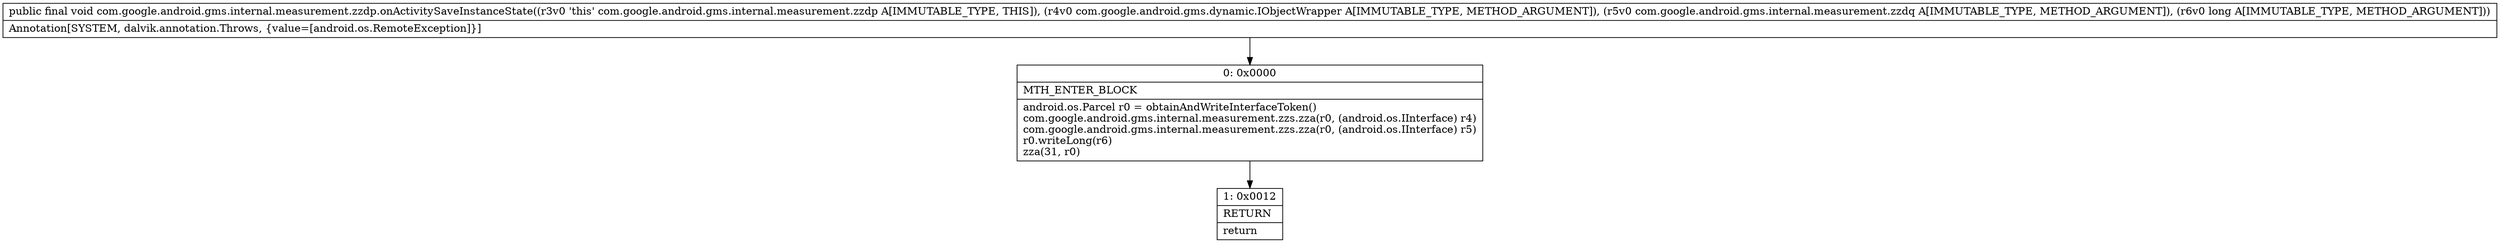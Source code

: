 digraph "CFG forcom.google.android.gms.internal.measurement.zzdp.onActivitySaveInstanceState(Lcom\/google\/android\/gms\/dynamic\/IObjectWrapper;Lcom\/google\/android\/gms\/internal\/measurement\/zzdq;J)V" {
Node_0 [shape=record,label="{0\:\ 0x0000|MTH_ENTER_BLOCK\l|android.os.Parcel r0 = obtainAndWriteInterfaceToken()\lcom.google.android.gms.internal.measurement.zzs.zza(r0, (android.os.IInterface) r4)\lcom.google.android.gms.internal.measurement.zzs.zza(r0, (android.os.IInterface) r5)\lr0.writeLong(r6)\lzza(31, r0)\l}"];
Node_1 [shape=record,label="{1\:\ 0x0012|RETURN\l|return\l}"];
MethodNode[shape=record,label="{public final void com.google.android.gms.internal.measurement.zzdp.onActivitySaveInstanceState((r3v0 'this' com.google.android.gms.internal.measurement.zzdp A[IMMUTABLE_TYPE, THIS]), (r4v0 com.google.android.gms.dynamic.IObjectWrapper A[IMMUTABLE_TYPE, METHOD_ARGUMENT]), (r5v0 com.google.android.gms.internal.measurement.zzdq A[IMMUTABLE_TYPE, METHOD_ARGUMENT]), (r6v0 long A[IMMUTABLE_TYPE, METHOD_ARGUMENT]))  | Annotation[SYSTEM, dalvik.annotation.Throws, \{value=[android.os.RemoteException]\}]\l}"];
MethodNode -> Node_0;
Node_0 -> Node_1;
}

